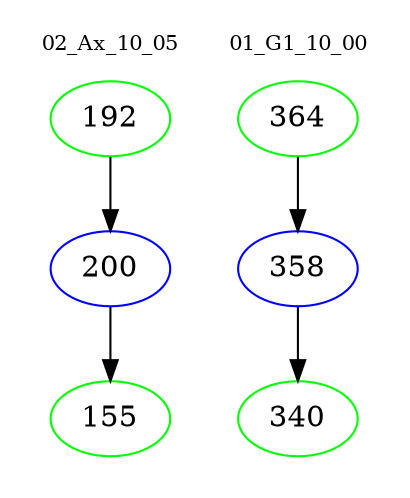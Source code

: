 digraph{
subgraph cluster_0 {
color = white
label = "02_Ax_10_05";
fontsize=10;
T0_192 [label="192", color="green"]
T0_192 -> T0_200 [color="black"]
T0_200 [label="200", color="blue"]
T0_200 -> T0_155 [color="black"]
T0_155 [label="155", color="green"]
}
subgraph cluster_1 {
color = white
label = "01_G1_10_00";
fontsize=10;
T1_364 [label="364", color="green"]
T1_364 -> T1_358 [color="black"]
T1_358 [label="358", color="blue"]
T1_358 -> T1_340 [color="black"]
T1_340 [label="340", color="green"]
}
}
